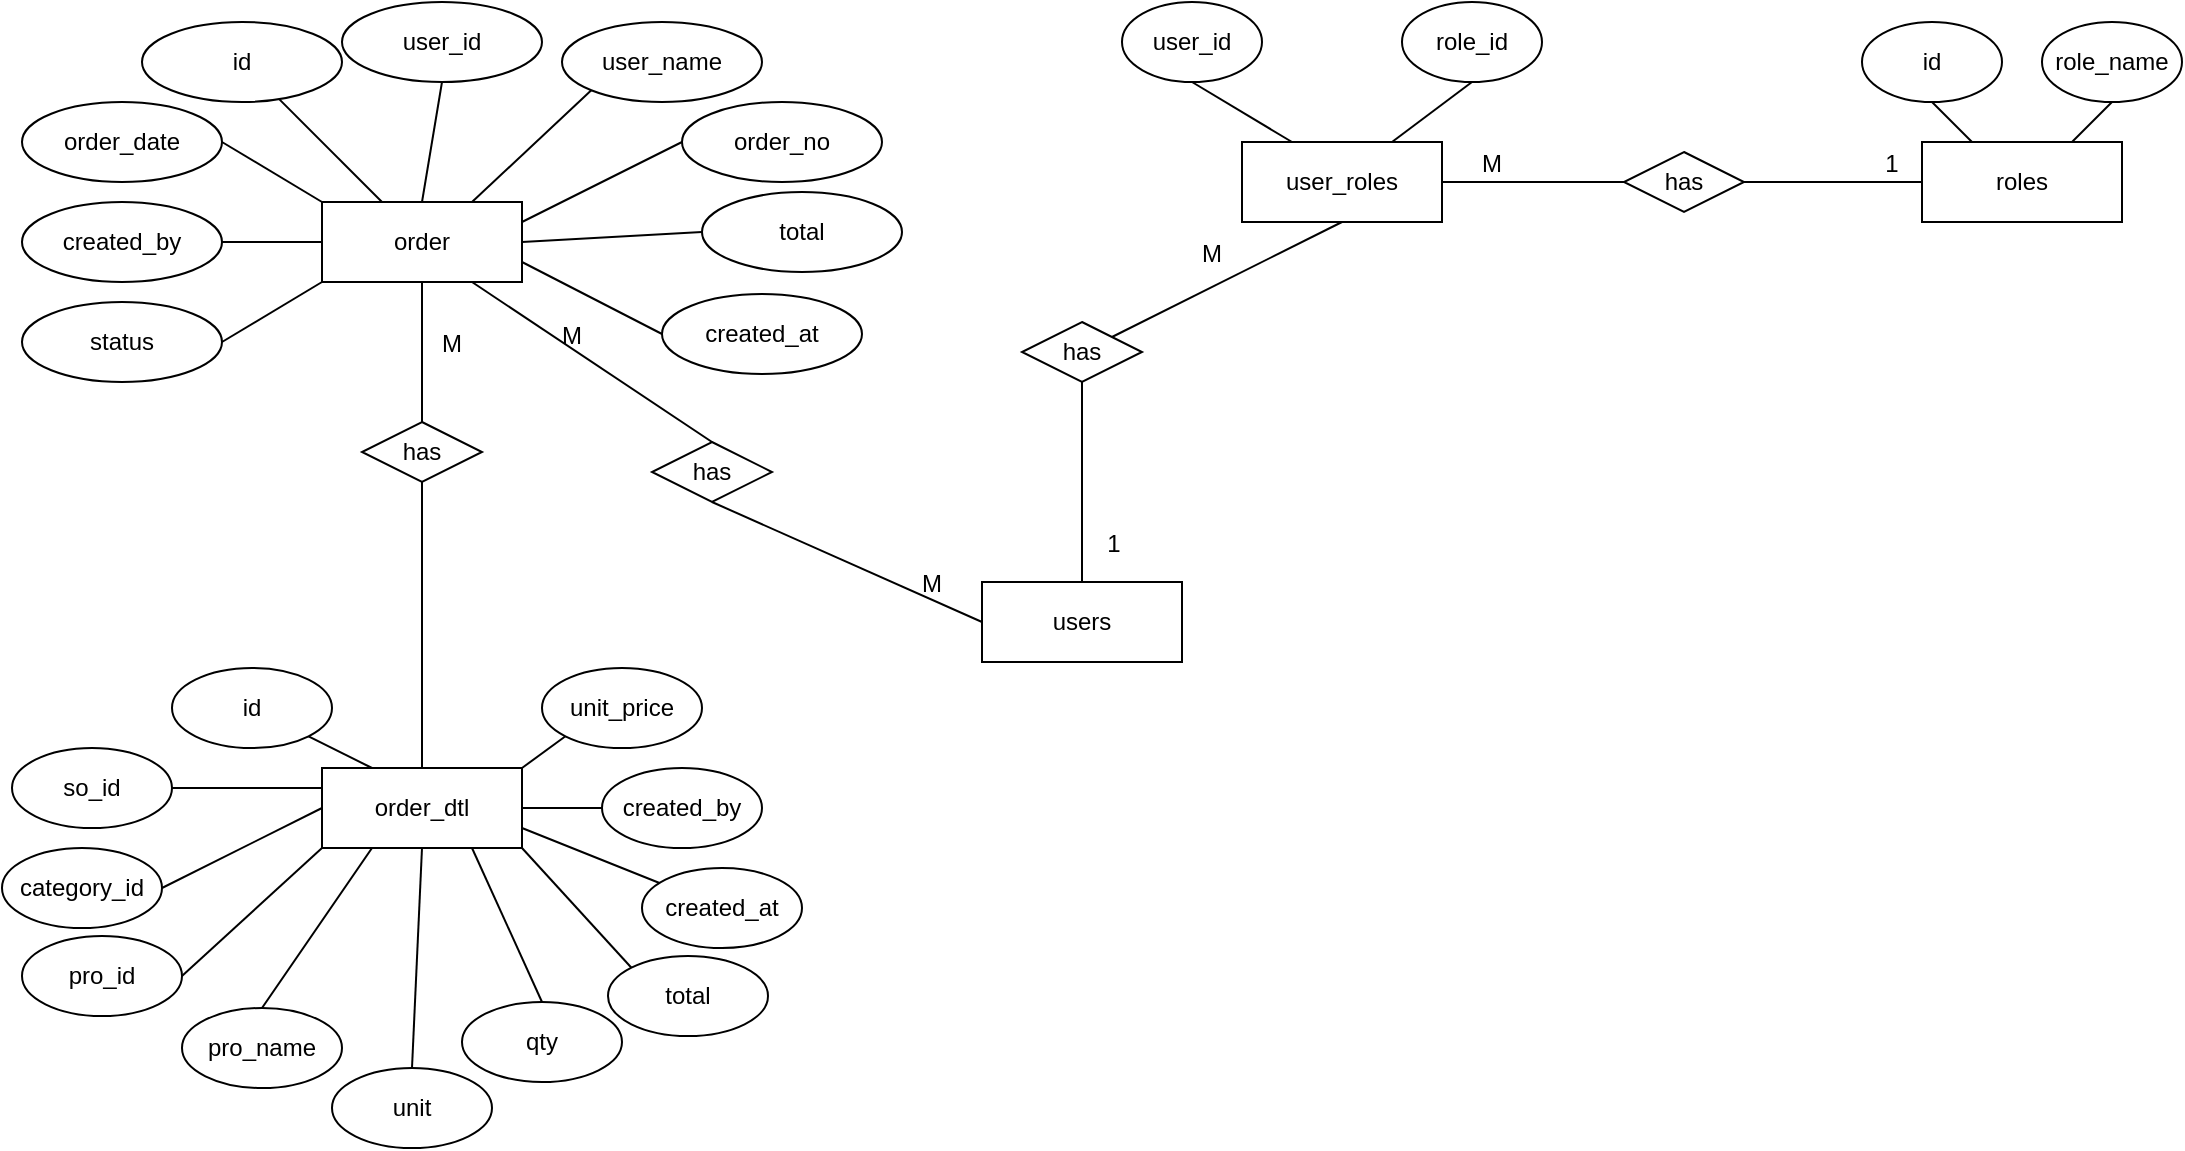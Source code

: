 <mxfile version="14.8.3" type="github">
  <diagram id="MFfuGnGE7eKgoKoQk3Xu" name="Page-1">
    <mxGraphModel dx="1240" dy="689" grid="1" gridSize="10" guides="1" tooltips="1" connect="1" arrows="1" fold="1" page="1" pageScale="1" pageWidth="1169" pageHeight="827" math="0" shadow="0">
      <root>
        <mxCell id="0" />
        <mxCell id="1" parent="0" />
        <mxCell id="R3Tt-nIXnRW_d_NXv3qJ-1" value="order" style="whiteSpace=wrap;html=1;align=center;fontSize=12;" vertex="1" parent="1">
          <mxGeometry x="170" y="110" width="100" height="40" as="geometry" />
        </mxCell>
        <mxCell id="R3Tt-nIXnRW_d_NXv3qJ-3" value="id" style="ellipse;whiteSpace=wrap;html=1;align=center;fontSize=12;" vertex="1" parent="1">
          <mxGeometry x="80" y="20" width="100" height="40" as="geometry" />
        </mxCell>
        <mxCell id="R3Tt-nIXnRW_d_NXv3qJ-4" value="user_id" style="ellipse;whiteSpace=wrap;html=1;align=center;fontSize=12;" vertex="1" parent="1">
          <mxGeometry x="180" y="10" width="100" height="40" as="geometry" />
        </mxCell>
        <mxCell id="R3Tt-nIXnRW_d_NXv3qJ-5" value="user_name" style="ellipse;whiteSpace=wrap;html=1;align=center;fontSize=12;" vertex="1" parent="1">
          <mxGeometry x="290" y="20" width="100" height="40" as="geometry" />
        </mxCell>
        <mxCell id="R3Tt-nIXnRW_d_NXv3qJ-6" value="total" style="ellipse;whiteSpace=wrap;html=1;align=center;fontSize=12;" vertex="1" parent="1">
          <mxGeometry x="360" y="105" width="100" height="40" as="geometry" />
        </mxCell>
        <mxCell id="R3Tt-nIXnRW_d_NXv3qJ-7" value="created_by" style="ellipse;whiteSpace=wrap;html=1;align=center;fontSize=12;" vertex="1" parent="1">
          <mxGeometry x="20" y="110" width="100" height="40" as="geometry" />
        </mxCell>
        <mxCell id="R3Tt-nIXnRW_d_NXv3qJ-8" value="order_no" style="ellipse;whiteSpace=wrap;html=1;align=center;fontSize=12;" vertex="1" parent="1">
          <mxGeometry x="350" y="60" width="100" height="40" as="geometry" />
        </mxCell>
        <mxCell id="R3Tt-nIXnRW_d_NXv3qJ-9" value="order_date" style="ellipse;whiteSpace=wrap;html=1;align=center;fontSize=12;" vertex="1" parent="1">
          <mxGeometry x="20" y="60" width="100" height="40" as="geometry" />
        </mxCell>
        <mxCell id="R3Tt-nIXnRW_d_NXv3qJ-10" value="created_at" style="ellipse;whiteSpace=wrap;html=1;align=center;fontSize=12;" vertex="1" parent="1">
          <mxGeometry x="340" y="156" width="100" height="40" as="geometry" />
        </mxCell>
        <mxCell id="R3Tt-nIXnRW_d_NXv3qJ-11" value="status" style="ellipse;whiteSpace=wrap;html=1;align=center;fontSize=12;" vertex="1" parent="1">
          <mxGeometry x="20" y="160" width="100" height="40" as="geometry" />
        </mxCell>
        <mxCell id="R3Tt-nIXnRW_d_NXv3qJ-14" value="" style="endArrow=none;html=1;rounded=0;strokeWidth=1;exitX=1;exitY=0.5;exitDx=0;exitDy=0;entryX=0;entryY=1;entryDx=0;entryDy=0;fontSize=12;" edge="1" parent="1" source="R3Tt-nIXnRW_d_NXv3qJ-11" target="R3Tt-nIXnRW_d_NXv3qJ-1">
          <mxGeometry relative="1" as="geometry">
            <mxPoint x="340" y="250" as="sourcePoint" />
            <mxPoint x="500" y="250" as="targetPoint" />
          </mxGeometry>
        </mxCell>
        <mxCell id="R3Tt-nIXnRW_d_NXv3qJ-15" value="" style="endArrow=none;html=1;rounded=0;strokeWidth=1;exitX=1;exitY=0.5;exitDx=0;exitDy=0;entryX=0;entryY=0.5;entryDx=0;entryDy=0;fontSize=12;" edge="1" parent="1" source="R3Tt-nIXnRW_d_NXv3qJ-7" target="R3Tt-nIXnRW_d_NXv3qJ-1">
          <mxGeometry relative="1" as="geometry">
            <mxPoint x="340" y="250" as="sourcePoint" />
            <mxPoint x="500" y="250" as="targetPoint" />
          </mxGeometry>
        </mxCell>
        <mxCell id="R3Tt-nIXnRW_d_NXv3qJ-16" value="" style="endArrow=none;html=1;rounded=0;strokeWidth=1;exitX=1;exitY=0.5;exitDx=0;exitDy=0;entryX=0;entryY=0;entryDx=0;entryDy=0;fontSize=12;" edge="1" parent="1" source="R3Tt-nIXnRW_d_NXv3qJ-9" target="R3Tt-nIXnRW_d_NXv3qJ-1">
          <mxGeometry relative="1" as="geometry">
            <mxPoint x="340" y="250" as="sourcePoint" />
            <mxPoint x="500" y="250" as="targetPoint" />
          </mxGeometry>
        </mxCell>
        <mxCell id="R3Tt-nIXnRW_d_NXv3qJ-17" value="" style="endArrow=none;html=1;rounded=0;strokeWidth=1;fontSize=12;" edge="1" parent="1" source="R3Tt-nIXnRW_d_NXv3qJ-3" target="R3Tt-nIXnRW_d_NXv3qJ-1">
          <mxGeometry relative="1" as="geometry">
            <mxPoint x="340" y="250" as="sourcePoint" />
            <mxPoint x="500" y="250" as="targetPoint" />
          </mxGeometry>
        </mxCell>
        <mxCell id="R3Tt-nIXnRW_d_NXv3qJ-18" value="" style="endArrow=none;html=1;rounded=0;strokeWidth=1;exitX=0.5;exitY=1;exitDx=0;exitDy=0;entryX=0.5;entryY=0;entryDx=0;entryDy=0;fontSize=12;" edge="1" parent="1" source="R3Tt-nIXnRW_d_NXv3qJ-4" target="R3Tt-nIXnRW_d_NXv3qJ-1">
          <mxGeometry relative="1" as="geometry">
            <mxPoint x="340" y="250" as="sourcePoint" />
            <mxPoint x="500" y="250" as="targetPoint" />
          </mxGeometry>
        </mxCell>
        <mxCell id="R3Tt-nIXnRW_d_NXv3qJ-19" value="" style="endArrow=none;html=1;rounded=0;strokeWidth=1;exitX=0;exitY=1;exitDx=0;exitDy=0;entryX=0.75;entryY=0;entryDx=0;entryDy=0;fontSize=12;" edge="1" parent="1" source="R3Tt-nIXnRW_d_NXv3qJ-5" target="R3Tt-nIXnRW_d_NXv3qJ-1">
          <mxGeometry relative="1" as="geometry">
            <mxPoint x="340" y="250" as="sourcePoint" />
            <mxPoint x="500" y="250" as="targetPoint" />
          </mxGeometry>
        </mxCell>
        <mxCell id="R3Tt-nIXnRW_d_NXv3qJ-20" value="" style="endArrow=none;html=1;rounded=0;strokeWidth=1;exitX=0;exitY=0.5;exitDx=0;exitDy=0;entryX=1;entryY=0.25;entryDx=0;entryDy=0;fontSize=12;" edge="1" parent="1" source="R3Tt-nIXnRW_d_NXv3qJ-8" target="R3Tt-nIXnRW_d_NXv3qJ-1">
          <mxGeometry relative="1" as="geometry">
            <mxPoint x="340" y="250" as="sourcePoint" />
            <mxPoint x="500" y="250" as="targetPoint" />
          </mxGeometry>
        </mxCell>
        <mxCell id="R3Tt-nIXnRW_d_NXv3qJ-21" value="" style="endArrow=none;html=1;rounded=0;strokeWidth=1;exitX=0;exitY=0.5;exitDx=0;exitDy=0;entryX=1;entryY=0.5;entryDx=0;entryDy=0;fontSize=12;" edge="1" parent="1" source="R3Tt-nIXnRW_d_NXv3qJ-6" target="R3Tt-nIXnRW_d_NXv3qJ-1">
          <mxGeometry relative="1" as="geometry">
            <mxPoint x="340" y="250" as="sourcePoint" />
            <mxPoint x="500" y="250" as="targetPoint" />
          </mxGeometry>
        </mxCell>
        <mxCell id="R3Tt-nIXnRW_d_NXv3qJ-22" value="" style="endArrow=none;html=1;rounded=0;strokeWidth=1;exitX=0;exitY=0.5;exitDx=0;exitDy=0;fontSize=12;entryX=1;entryY=0.75;entryDx=0;entryDy=0;" edge="1" parent="1" source="R3Tt-nIXnRW_d_NXv3qJ-10" target="R3Tt-nIXnRW_d_NXv3qJ-1">
          <mxGeometry relative="1" as="geometry">
            <mxPoint x="340" y="250" as="sourcePoint" />
            <mxPoint x="500" y="250" as="targetPoint" />
          </mxGeometry>
        </mxCell>
        <mxCell id="R3Tt-nIXnRW_d_NXv3qJ-23" value="order_dtl" style="whiteSpace=wrap;html=1;align=center;fontSize=12;" vertex="1" parent="1">
          <mxGeometry x="170" y="393" width="100" height="40" as="geometry" />
        </mxCell>
        <mxCell id="R3Tt-nIXnRW_d_NXv3qJ-31" value="M" style="text;strokeColor=none;fillColor=none;spacingLeft=4;spacingRight=4;overflow=hidden;rotatable=0;points=[[0,0.5],[1,0.5]];portConstraint=eastwest;fontSize=12;align=center;verticalAlign=middle;" vertex="1" parent="1">
          <mxGeometry x="220" y="170" width="30" height="20" as="geometry" />
        </mxCell>
        <mxCell id="R3Tt-nIXnRW_d_NXv3qJ-32" value="has" style="shape=rhombus;perimeter=rhombusPerimeter;whiteSpace=wrap;html=1;align=center;fontSize=12;" vertex="1" parent="1">
          <mxGeometry x="190" y="220" width="60" height="30" as="geometry" />
        </mxCell>
        <mxCell id="R3Tt-nIXnRW_d_NXv3qJ-33" value="" style="endArrow=none;html=1;rounded=0;fontSize=12;strokeWidth=1;exitX=0.5;exitY=1;exitDx=0;exitDy=0;" edge="1" parent="1" source="R3Tt-nIXnRW_d_NXv3qJ-1" target="R3Tt-nIXnRW_d_NXv3qJ-32">
          <mxGeometry relative="1" as="geometry">
            <mxPoint x="210" y="240" as="sourcePoint" />
            <mxPoint x="370" y="240" as="targetPoint" />
          </mxGeometry>
        </mxCell>
        <mxCell id="R3Tt-nIXnRW_d_NXv3qJ-34" value="" style="endArrow=none;html=1;rounded=0;fontSize=12;strokeWidth=1;exitX=0.5;exitY=1;exitDx=0;exitDy=0;entryX=0.5;entryY=0;entryDx=0;entryDy=0;" edge="1" parent="1" source="R3Tt-nIXnRW_d_NXv3qJ-32" target="R3Tt-nIXnRW_d_NXv3qJ-23">
          <mxGeometry relative="1" as="geometry">
            <mxPoint x="210" y="240" as="sourcePoint" />
            <mxPoint x="370" y="240" as="targetPoint" />
          </mxGeometry>
        </mxCell>
        <mxCell id="R3Tt-nIXnRW_d_NXv3qJ-35" value="users" style="whiteSpace=wrap;html=1;align=center;fontSize=12;" vertex="1" parent="1">
          <mxGeometry x="500" y="300" width="100" height="40" as="geometry" />
        </mxCell>
        <mxCell id="R3Tt-nIXnRW_d_NXv3qJ-36" value="M" style="text;strokeColor=none;fillColor=none;spacingLeft=4;spacingRight=4;overflow=hidden;rotatable=0;points=[[0,0.5],[1,0.5]];portConstraint=eastwest;fontSize=12;align=center;verticalAlign=middle;" vertex="1" parent="1">
          <mxGeometry x="460" y="290" width="30" height="20" as="geometry" />
        </mxCell>
        <mxCell id="R3Tt-nIXnRW_d_NXv3qJ-37" value="has" style="shape=rhombus;perimeter=rhombusPerimeter;whiteSpace=wrap;html=1;align=center;fontSize=12;" vertex="1" parent="1">
          <mxGeometry x="335" y="230" width="60" height="30" as="geometry" />
        </mxCell>
        <mxCell id="R3Tt-nIXnRW_d_NXv3qJ-38" value="" style="endArrow=none;html=1;rounded=0;fontSize=12;strokeWidth=1;exitX=0.75;exitY=1;exitDx=0;exitDy=0;entryX=0.5;entryY=0;entryDx=0;entryDy=0;" edge="1" parent="1" target="R3Tt-nIXnRW_d_NXv3qJ-37" source="R3Tt-nIXnRW_d_NXv3qJ-1">
          <mxGeometry relative="1" as="geometry">
            <mxPoint x="330" y="210" as="sourcePoint" />
            <mxPoint x="480" y="300" as="targetPoint" />
          </mxGeometry>
        </mxCell>
        <mxCell id="R3Tt-nIXnRW_d_NXv3qJ-39" value="" style="endArrow=none;html=1;rounded=0;fontSize=12;strokeWidth=1;exitX=0.5;exitY=1;exitDx=0;exitDy=0;entryX=0;entryY=0.5;entryDx=0;entryDy=0;" edge="1" parent="1" source="R3Tt-nIXnRW_d_NXv3qJ-37" target="R3Tt-nIXnRW_d_NXv3qJ-35">
          <mxGeometry relative="1" as="geometry">
            <mxPoint x="320" y="300" as="sourcePoint" />
            <mxPoint x="330" y="390" as="targetPoint" />
          </mxGeometry>
        </mxCell>
        <mxCell id="R3Tt-nIXnRW_d_NXv3qJ-40" value="M" style="text;strokeColor=none;fillColor=none;spacingLeft=4;spacingRight=4;overflow=hidden;rotatable=0;points=[[0,0.5],[1,0.5]];portConstraint=eastwest;fontSize=12;align=center;verticalAlign=middle;" vertex="1" parent="1">
          <mxGeometry x="280" y="166" width="30" height="20" as="geometry" />
        </mxCell>
        <mxCell id="R3Tt-nIXnRW_d_NXv3qJ-42" value="user_roles" style="whiteSpace=wrap;html=1;align=center;fontSize=12;" vertex="1" parent="1">
          <mxGeometry x="630" y="80" width="100" height="40" as="geometry" />
        </mxCell>
        <mxCell id="R3Tt-nIXnRW_d_NXv3qJ-43" value="M" style="text;strokeColor=none;fillColor=none;spacingLeft=4;spacingRight=4;overflow=hidden;rotatable=0;points=[[0,0.5],[1,0.5]];portConstraint=eastwest;fontSize=12;align=center;verticalAlign=middle;" vertex="1" parent="1">
          <mxGeometry x="600" y="125" width="30" height="20" as="geometry" />
        </mxCell>
        <mxCell id="R3Tt-nIXnRW_d_NXv3qJ-44" value="has" style="shape=rhombus;perimeter=rhombusPerimeter;whiteSpace=wrap;html=1;align=center;fontSize=12;" vertex="1" parent="1">
          <mxGeometry x="520" y="170" width="60" height="30" as="geometry" />
        </mxCell>
        <mxCell id="R3Tt-nIXnRW_d_NXv3qJ-45" value="" style="endArrow=none;html=1;rounded=0;fontSize=12;strokeWidth=1;exitX=0.5;exitY=1;exitDx=0;exitDy=0;" edge="1" parent="1" source="R3Tt-nIXnRW_d_NXv3qJ-42" target="R3Tt-nIXnRW_d_NXv3qJ-44">
          <mxGeometry relative="1" as="geometry">
            <mxPoint x="540" y="190" as="sourcePoint" />
            <mxPoint x="700" y="190" as="targetPoint" />
          </mxGeometry>
        </mxCell>
        <mxCell id="R3Tt-nIXnRW_d_NXv3qJ-46" value="" style="endArrow=none;html=1;rounded=0;fontSize=12;strokeWidth=1;exitX=0.5;exitY=1;exitDx=0;exitDy=0;entryX=0.5;entryY=0;entryDx=0;entryDy=0;" edge="1" parent="1" source="R3Tt-nIXnRW_d_NXv3qJ-44" target="R3Tt-nIXnRW_d_NXv3qJ-35">
          <mxGeometry relative="1" as="geometry">
            <mxPoint x="540" y="190" as="sourcePoint" />
            <mxPoint x="550" y="280" as="targetPoint" />
          </mxGeometry>
        </mxCell>
        <mxCell id="R3Tt-nIXnRW_d_NXv3qJ-49" value="1" style="text;strokeColor=none;fillColor=none;spacingLeft=4;spacingRight=4;overflow=hidden;rotatable=0;points=[[0,0.5],[1,0.5]];portConstraint=eastwest;fontSize=12;align=center;verticalAlign=middle;" vertex="1" parent="1">
          <mxGeometry x="551" y="270" width="30" height="20" as="geometry" />
        </mxCell>
        <mxCell id="R3Tt-nIXnRW_d_NXv3qJ-50" value="user_id" style="ellipse;whiteSpace=wrap;html=1;align=center;fontSize=12;" vertex="1" parent="1">
          <mxGeometry x="570" y="10" width="70" height="40" as="geometry" />
        </mxCell>
        <mxCell id="R3Tt-nIXnRW_d_NXv3qJ-51" value="role_id" style="ellipse;whiteSpace=wrap;html=1;align=center;fontSize=12;" vertex="1" parent="1">
          <mxGeometry x="710" y="10" width="70" height="40" as="geometry" />
        </mxCell>
        <mxCell id="R3Tt-nIXnRW_d_NXv3qJ-52" value="" style="endArrow=none;html=1;rounded=0;fontSize=12;strokeWidth=1;entryX=0.5;entryY=1;entryDx=0;entryDy=0;exitX=0.25;exitY=0;exitDx=0;exitDy=0;" edge="1" parent="1" source="R3Tt-nIXnRW_d_NXv3qJ-42" target="R3Tt-nIXnRW_d_NXv3qJ-50">
          <mxGeometry relative="1" as="geometry">
            <mxPoint x="350" y="190" as="sourcePoint" />
            <mxPoint x="510" y="190" as="targetPoint" />
          </mxGeometry>
        </mxCell>
        <mxCell id="R3Tt-nIXnRW_d_NXv3qJ-53" value="" style="endArrow=none;html=1;rounded=0;fontSize=12;strokeWidth=1;entryX=0.5;entryY=1;entryDx=0;entryDy=0;exitX=0.75;exitY=0;exitDx=0;exitDy=0;" edge="1" parent="1" source="R3Tt-nIXnRW_d_NXv3qJ-42" target="R3Tt-nIXnRW_d_NXv3qJ-51">
          <mxGeometry relative="1" as="geometry">
            <mxPoint x="350" y="190" as="sourcePoint" />
            <mxPoint x="510" y="190" as="targetPoint" />
          </mxGeometry>
        </mxCell>
        <mxCell id="R3Tt-nIXnRW_d_NXv3qJ-54" value="roles" style="whiteSpace=wrap;html=1;align=center;fontSize=12;" vertex="1" parent="1">
          <mxGeometry x="970" y="80" width="100" height="40" as="geometry" />
        </mxCell>
        <mxCell id="R3Tt-nIXnRW_d_NXv3qJ-55" value="M" style="text;strokeColor=none;fillColor=none;spacingLeft=4;spacingRight=4;overflow=hidden;rotatable=0;points=[[0,0.5],[1,0.5]];portConstraint=eastwest;fontSize=12;align=center;verticalAlign=middle;" vertex="1" parent="1">
          <mxGeometry x="740" y="80" width="30" height="20" as="geometry" />
        </mxCell>
        <mxCell id="R3Tt-nIXnRW_d_NXv3qJ-56" value="has" style="shape=rhombus;perimeter=rhombusPerimeter;whiteSpace=wrap;html=1;align=center;fontSize=12;" vertex="1" parent="1">
          <mxGeometry x="821" y="85" width="60" height="30" as="geometry" />
        </mxCell>
        <mxCell id="R3Tt-nIXnRW_d_NXv3qJ-57" value="" style="endArrow=none;html=1;rounded=0;fontSize=12;strokeWidth=1;exitX=0;exitY=0.5;exitDx=0;exitDy=0;" edge="1" parent="1" source="R3Tt-nIXnRW_d_NXv3qJ-54" target="R3Tt-nIXnRW_d_NXv3qJ-56">
          <mxGeometry relative="1" as="geometry">
            <mxPoint x="840" y="200" as="sourcePoint" />
            <mxPoint x="1000" y="200" as="targetPoint" />
          </mxGeometry>
        </mxCell>
        <mxCell id="R3Tt-nIXnRW_d_NXv3qJ-58" value="1" style="text;strokeColor=none;fillColor=none;spacingLeft=4;spacingRight=4;overflow=hidden;rotatable=0;points=[[0,0.5],[1,0.5]];portConstraint=eastwest;fontSize=12;align=center;verticalAlign=middle;" vertex="1" parent="1">
          <mxGeometry x="940" y="80" width="30" height="20" as="geometry" />
        </mxCell>
        <mxCell id="R3Tt-nIXnRW_d_NXv3qJ-59" value="id" style="ellipse;whiteSpace=wrap;html=1;align=center;fontSize=12;" vertex="1" parent="1">
          <mxGeometry x="940" y="20" width="70" height="40" as="geometry" />
        </mxCell>
        <mxCell id="R3Tt-nIXnRW_d_NXv3qJ-60" value="role_name" style="ellipse;whiteSpace=wrap;html=1;align=center;fontSize=12;" vertex="1" parent="1">
          <mxGeometry x="1030" y="20" width="70" height="40" as="geometry" />
        </mxCell>
        <mxCell id="R3Tt-nIXnRW_d_NXv3qJ-61" value="" style="endArrow=none;html=1;rounded=0;fontSize=12;strokeWidth=1;entryX=0.5;entryY=1;entryDx=0;entryDy=0;exitX=0.25;exitY=0;exitDx=0;exitDy=0;" edge="1" parent="1" source="R3Tt-nIXnRW_d_NXv3qJ-54" target="R3Tt-nIXnRW_d_NXv3qJ-59">
          <mxGeometry relative="1" as="geometry">
            <mxPoint x="650" y="200" as="sourcePoint" />
            <mxPoint x="810" y="200" as="targetPoint" />
          </mxGeometry>
        </mxCell>
        <mxCell id="R3Tt-nIXnRW_d_NXv3qJ-62" value="" style="endArrow=none;html=1;rounded=0;fontSize=12;strokeWidth=1;entryX=0.5;entryY=1;entryDx=0;entryDy=0;exitX=0.75;exitY=0;exitDx=0;exitDy=0;" edge="1" parent="1" source="R3Tt-nIXnRW_d_NXv3qJ-54" target="R3Tt-nIXnRW_d_NXv3qJ-60">
          <mxGeometry relative="1" as="geometry">
            <mxPoint x="650" y="200" as="sourcePoint" />
            <mxPoint x="810" y="200" as="targetPoint" />
          </mxGeometry>
        </mxCell>
        <mxCell id="R3Tt-nIXnRW_d_NXv3qJ-63" value="" style="endArrow=none;html=1;rounded=0;fontSize=12;strokeWidth=1;exitX=0;exitY=0.5;exitDx=0;exitDy=0;entryX=1;entryY=0.5;entryDx=0;entryDy=0;" edge="1" parent="1" source="R3Tt-nIXnRW_d_NXv3qJ-56" target="R3Tt-nIXnRW_d_NXv3qJ-42">
          <mxGeometry relative="1" as="geometry">
            <mxPoint x="560" y="210" as="sourcePoint" />
            <mxPoint x="560" y="310" as="targetPoint" />
          </mxGeometry>
        </mxCell>
        <mxCell id="R3Tt-nIXnRW_d_NXv3qJ-64" value="id" style="ellipse;whiteSpace=wrap;html=1;align=center;fontSize=12;" vertex="1" parent="1">
          <mxGeometry x="95" y="343" width="80" height="40" as="geometry" />
        </mxCell>
        <mxCell id="R3Tt-nIXnRW_d_NXv3qJ-65" value="qty" style="ellipse;whiteSpace=wrap;html=1;align=center;fontSize=12;" vertex="1" parent="1">
          <mxGeometry x="240" y="510" width="80" height="40" as="geometry" />
        </mxCell>
        <mxCell id="R3Tt-nIXnRW_d_NXv3qJ-66" value="so_id" style="ellipse;whiteSpace=wrap;html=1;align=center;fontSize=12;" vertex="1" parent="1">
          <mxGeometry x="15" y="383" width="80" height="40" as="geometry" />
        </mxCell>
        <mxCell id="R3Tt-nIXnRW_d_NXv3qJ-67" value="category_id" style="ellipse;whiteSpace=wrap;html=1;align=center;fontSize=12;" vertex="1" parent="1">
          <mxGeometry x="10" y="433" width="80" height="40" as="geometry" />
        </mxCell>
        <mxCell id="R3Tt-nIXnRW_d_NXv3qJ-68" value="pro_id" style="ellipse;whiteSpace=wrap;html=1;align=center;fontSize=12;" vertex="1" parent="1">
          <mxGeometry x="20" y="477" width="80" height="40" as="geometry" />
        </mxCell>
        <mxCell id="R3Tt-nIXnRW_d_NXv3qJ-69" value="pro_name" style="ellipse;whiteSpace=wrap;html=1;align=center;fontSize=12;" vertex="1" parent="1">
          <mxGeometry x="100" y="513" width="80" height="40" as="geometry" />
        </mxCell>
        <mxCell id="R3Tt-nIXnRW_d_NXv3qJ-70" value="unit" style="ellipse;whiteSpace=wrap;html=1;align=center;fontSize=12;" vertex="1" parent="1">
          <mxGeometry x="175" y="543" width="80" height="40" as="geometry" />
        </mxCell>
        <mxCell id="R3Tt-nIXnRW_d_NXv3qJ-71" value="total" style="ellipse;whiteSpace=wrap;html=1;align=center;fontSize=12;" vertex="1" parent="1">
          <mxGeometry x="313" y="487" width="80" height="40" as="geometry" />
        </mxCell>
        <mxCell id="R3Tt-nIXnRW_d_NXv3qJ-72" value="created_at" style="ellipse;whiteSpace=wrap;html=1;align=center;fontSize=12;" vertex="1" parent="1">
          <mxGeometry x="330" y="443" width="80" height="40" as="geometry" />
        </mxCell>
        <mxCell id="R3Tt-nIXnRW_d_NXv3qJ-73" value="created_by" style="ellipse;whiteSpace=wrap;html=1;align=center;fontSize=12;" vertex="1" parent="1">
          <mxGeometry x="310" y="393" width="80" height="40" as="geometry" />
        </mxCell>
        <mxCell id="R3Tt-nIXnRW_d_NXv3qJ-74" value="unit_price" style="ellipse;whiteSpace=wrap;html=1;align=center;fontSize=12;" vertex="1" parent="1">
          <mxGeometry x="280" y="343" width="80" height="40" as="geometry" />
        </mxCell>
        <mxCell id="R3Tt-nIXnRW_d_NXv3qJ-75" value="" style="endArrow=none;html=1;rounded=0;fontSize=12;strokeWidth=1;exitX=1;exitY=1;exitDx=0;exitDy=0;entryX=0.25;entryY=0;entryDx=0;entryDy=0;" edge="1" parent="1" source="R3Tt-nIXnRW_d_NXv3qJ-64" target="R3Tt-nIXnRW_d_NXv3qJ-23">
          <mxGeometry relative="1" as="geometry">
            <mxPoint x="160" y="523" as="sourcePoint" />
            <mxPoint x="320" y="523" as="targetPoint" />
          </mxGeometry>
        </mxCell>
        <mxCell id="R3Tt-nIXnRW_d_NXv3qJ-76" value="" style="endArrow=none;html=1;rounded=0;fontSize=12;strokeWidth=1;exitX=1;exitY=0.5;exitDx=0;exitDy=0;entryX=0;entryY=0.25;entryDx=0;entryDy=0;" edge="1" parent="1" source="R3Tt-nIXnRW_d_NXv3qJ-66" target="R3Tt-nIXnRW_d_NXv3qJ-23">
          <mxGeometry relative="1" as="geometry">
            <mxPoint x="160" y="523" as="sourcePoint" />
            <mxPoint x="320" y="523" as="targetPoint" />
          </mxGeometry>
        </mxCell>
        <mxCell id="R3Tt-nIXnRW_d_NXv3qJ-77" value="" style="endArrow=none;html=1;rounded=0;fontSize=12;strokeWidth=1;exitX=1;exitY=0.5;exitDx=0;exitDy=0;entryX=0;entryY=0.5;entryDx=0;entryDy=0;" edge="1" parent="1" source="R3Tt-nIXnRW_d_NXv3qJ-67" target="R3Tt-nIXnRW_d_NXv3qJ-23">
          <mxGeometry relative="1" as="geometry">
            <mxPoint x="160" y="523" as="sourcePoint" />
            <mxPoint x="320" y="523" as="targetPoint" />
          </mxGeometry>
        </mxCell>
        <mxCell id="R3Tt-nIXnRW_d_NXv3qJ-78" value="" style="endArrow=none;html=1;rounded=0;fontSize=12;strokeWidth=1;exitX=1;exitY=0.5;exitDx=0;exitDy=0;entryX=0;entryY=1;entryDx=0;entryDy=0;" edge="1" parent="1" source="R3Tt-nIXnRW_d_NXv3qJ-68" target="R3Tt-nIXnRW_d_NXv3qJ-23">
          <mxGeometry relative="1" as="geometry">
            <mxPoint x="160" y="523" as="sourcePoint" />
            <mxPoint x="320" y="523" as="targetPoint" />
          </mxGeometry>
        </mxCell>
        <mxCell id="R3Tt-nIXnRW_d_NXv3qJ-79" value="" style="endArrow=none;html=1;rounded=0;fontSize=12;strokeWidth=1;exitX=0.5;exitY=0;exitDx=0;exitDy=0;entryX=0.25;entryY=1;entryDx=0;entryDy=0;" edge="1" parent="1" source="R3Tt-nIXnRW_d_NXv3qJ-69" target="R3Tt-nIXnRW_d_NXv3qJ-23">
          <mxGeometry relative="1" as="geometry">
            <mxPoint x="160" y="523" as="sourcePoint" />
            <mxPoint x="320" y="523" as="targetPoint" />
          </mxGeometry>
        </mxCell>
        <mxCell id="R3Tt-nIXnRW_d_NXv3qJ-80" value="" style="endArrow=none;html=1;rounded=0;fontSize=12;strokeWidth=1;exitX=0.5;exitY=1;exitDx=0;exitDy=0;entryX=0.5;entryY=0;entryDx=0;entryDy=0;" edge="1" parent="1" source="R3Tt-nIXnRW_d_NXv3qJ-23" target="R3Tt-nIXnRW_d_NXv3qJ-70">
          <mxGeometry relative="1" as="geometry">
            <mxPoint x="160" y="523" as="sourcePoint" />
            <mxPoint x="320" y="523" as="targetPoint" />
          </mxGeometry>
        </mxCell>
        <mxCell id="R3Tt-nIXnRW_d_NXv3qJ-81" value="" style="endArrow=none;html=1;rounded=0;fontSize=12;strokeWidth=1;exitX=0.75;exitY=1;exitDx=0;exitDy=0;entryX=0.5;entryY=0;entryDx=0;entryDy=0;" edge="1" parent="1" source="R3Tt-nIXnRW_d_NXv3qJ-23" target="R3Tt-nIXnRW_d_NXv3qJ-65">
          <mxGeometry relative="1" as="geometry">
            <mxPoint x="160" y="523" as="sourcePoint" />
            <mxPoint x="320" y="523" as="targetPoint" />
          </mxGeometry>
        </mxCell>
        <mxCell id="R3Tt-nIXnRW_d_NXv3qJ-82" value="" style="endArrow=none;html=1;rounded=0;fontSize=12;strokeWidth=1;exitX=1;exitY=1;exitDx=0;exitDy=0;entryX=0;entryY=0;entryDx=0;entryDy=0;" edge="1" parent="1" source="R3Tt-nIXnRW_d_NXv3qJ-23" target="R3Tt-nIXnRW_d_NXv3qJ-71">
          <mxGeometry relative="1" as="geometry">
            <mxPoint x="160" y="523" as="sourcePoint" />
            <mxPoint x="320" y="523" as="targetPoint" />
          </mxGeometry>
        </mxCell>
        <mxCell id="R3Tt-nIXnRW_d_NXv3qJ-83" value="" style="endArrow=none;html=1;rounded=0;fontSize=12;strokeWidth=1;exitX=1;exitY=0.75;exitDx=0;exitDy=0;" edge="1" parent="1" source="R3Tt-nIXnRW_d_NXv3qJ-23" target="R3Tt-nIXnRW_d_NXv3qJ-72">
          <mxGeometry relative="1" as="geometry">
            <mxPoint x="160" y="523" as="sourcePoint" />
            <mxPoint x="320" y="523" as="targetPoint" />
          </mxGeometry>
        </mxCell>
        <mxCell id="R3Tt-nIXnRW_d_NXv3qJ-84" value="" style="endArrow=none;html=1;rounded=0;fontSize=12;strokeWidth=1;exitX=1;exitY=0.5;exitDx=0;exitDy=0;entryX=0;entryY=0.5;entryDx=0;entryDy=0;" edge="1" parent="1" source="R3Tt-nIXnRW_d_NXv3qJ-23" target="R3Tt-nIXnRW_d_NXv3qJ-73">
          <mxGeometry relative="1" as="geometry">
            <mxPoint x="160" y="523" as="sourcePoint" />
            <mxPoint x="320" y="523" as="targetPoint" />
          </mxGeometry>
        </mxCell>
        <mxCell id="R3Tt-nIXnRW_d_NXv3qJ-85" value="" style="endArrow=none;html=1;rounded=0;fontSize=12;strokeWidth=1;exitX=1;exitY=0;exitDx=0;exitDy=0;entryX=0;entryY=1;entryDx=0;entryDy=0;" edge="1" parent="1" source="R3Tt-nIXnRW_d_NXv3qJ-23" target="R3Tt-nIXnRW_d_NXv3qJ-74">
          <mxGeometry relative="1" as="geometry">
            <mxPoint x="160" y="523" as="sourcePoint" />
            <mxPoint x="320" y="523" as="targetPoint" />
          </mxGeometry>
        </mxCell>
      </root>
    </mxGraphModel>
  </diagram>
</mxfile>
